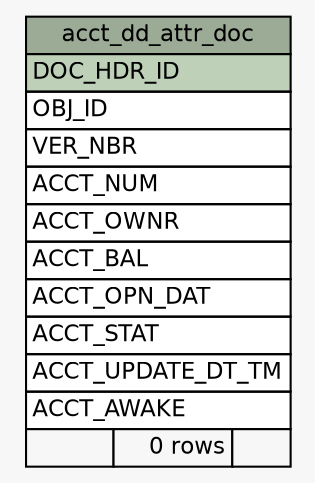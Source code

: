 // dot 2.28.0 on Mac OS X 10.7.2
// SchemaSpy rev 590
digraph "acct_dd_attr_doc" {
  graph [
    rankdir="RL"
    bgcolor="#f7f7f7"
    nodesep="0.18"
    ranksep="0.46"
    fontname="Helvetica"
    fontsize="11"
  ];
  node [
    fontname="Helvetica"
    fontsize="11"
    shape="plaintext"
  ];
  edge [
    arrowsize="0.8"
  ];
  "acct_dd_attr_doc" [
    label=<
    <TABLE BORDER="0" CELLBORDER="1" CELLSPACING="0" BGCOLOR="#ffffff">
      <TR><TD COLSPAN="3" BGCOLOR="#9bab96" ALIGN="CENTER">acct_dd_attr_doc</TD></TR>
      <TR><TD PORT="DOC_HDR_ID" COLSPAN="3" BGCOLOR="#bed1b8" ALIGN="LEFT">DOC_HDR_ID</TD></TR>
      <TR><TD PORT="OBJ_ID" COLSPAN="3" ALIGN="LEFT">OBJ_ID</TD></TR>
      <TR><TD PORT="VER_NBR" COLSPAN="3" ALIGN="LEFT">VER_NBR</TD></TR>
      <TR><TD PORT="ACCT_NUM" COLSPAN="3" ALIGN="LEFT">ACCT_NUM</TD></TR>
      <TR><TD PORT="ACCT_OWNR" COLSPAN="3" ALIGN="LEFT">ACCT_OWNR</TD></TR>
      <TR><TD PORT="ACCT_BAL" COLSPAN="3" ALIGN="LEFT">ACCT_BAL</TD></TR>
      <TR><TD PORT="ACCT_OPN_DAT" COLSPAN="3" ALIGN="LEFT">ACCT_OPN_DAT</TD></TR>
      <TR><TD PORT="ACCT_STAT" COLSPAN="3" ALIGN="LEFT">ACCT_STAT</TD></TR>
      <TR><TD PORT="ACCT_UPDATE_DT_TM" COLSPAN="3" ALIGN="LEFT">ACCT_UPDATE_DT_TM</TD></TR>
      <TR><TD PORT="ACCT_AWAKE" COLSPAN="3" ALIGN="LEFT">ACCT_AWAKE</TD></TR>
      <TR><TD ALIGN="LEFT" BGCOLOR="#f7f7f7">  </TD><TD ALIGN="RIGHT" BGCOLOR="#f7f7f7">0 rows</TD><TD ALIGN="RIGHT" BGCOLOR="#f7f7f7">  </TD></TR>
    </TABLE>>
    URL="tables/acct_dd_attr_doc.html"
    tooltip="acct_dd_attr_doc"
  ];
}
